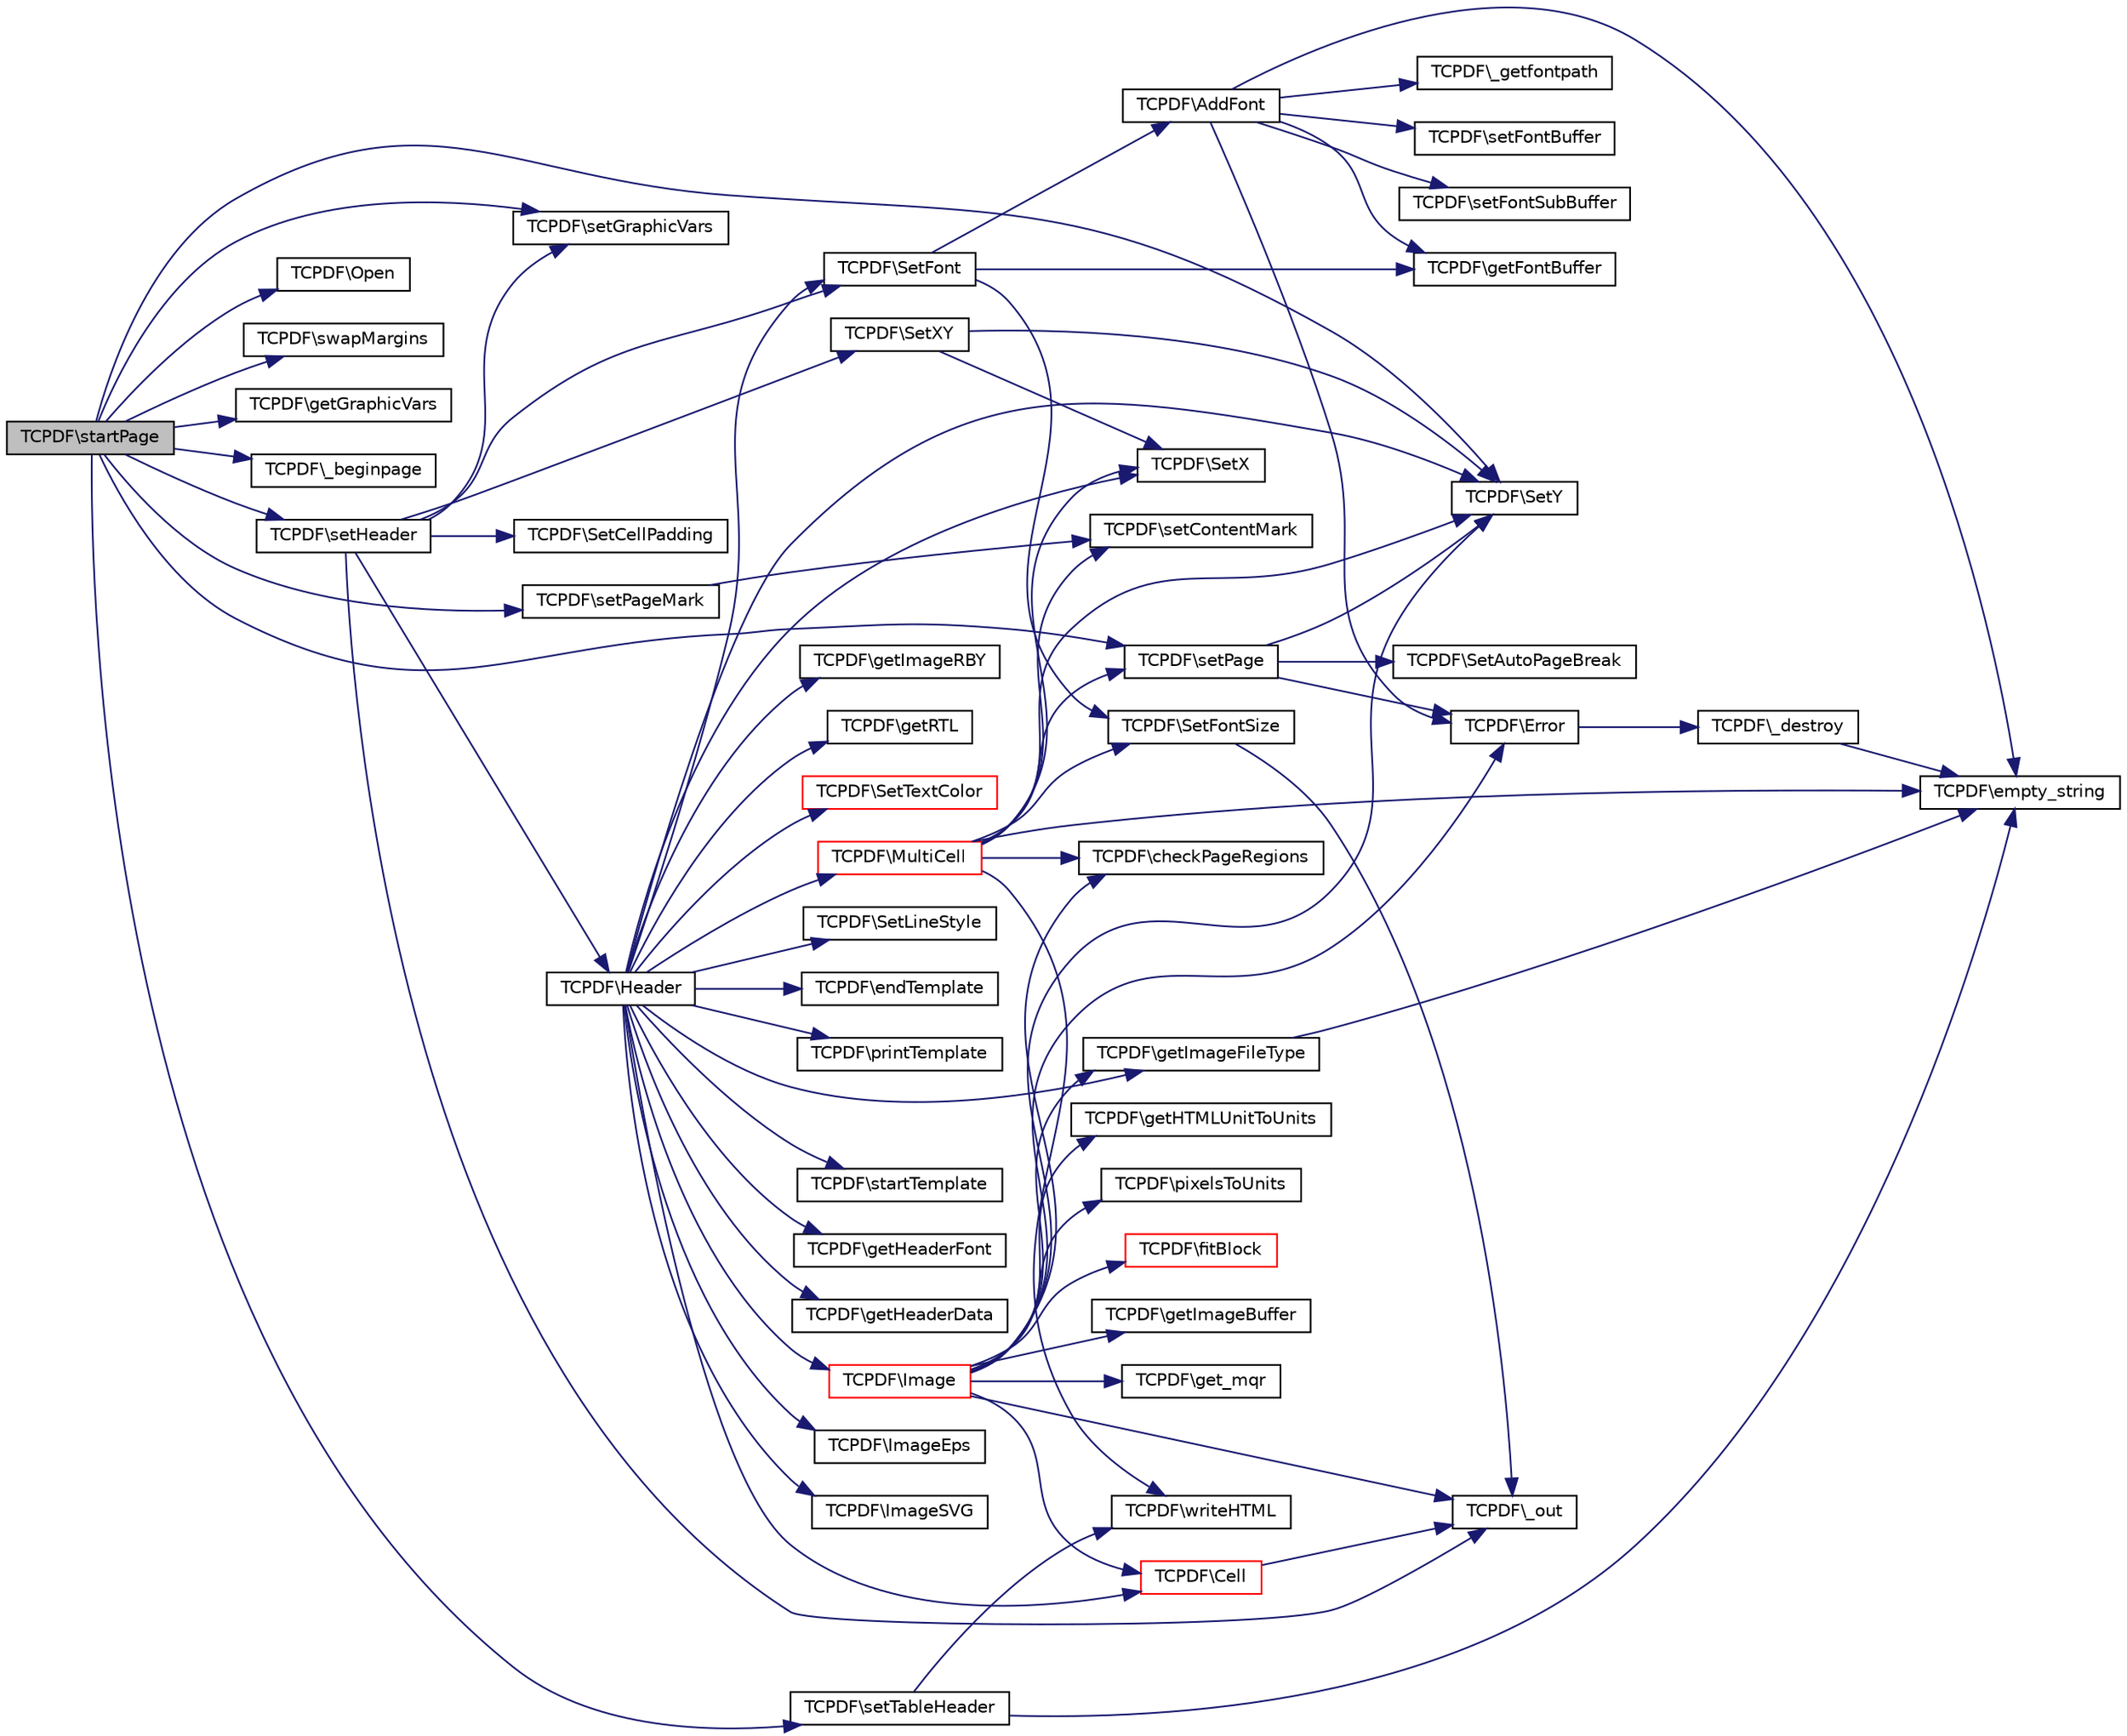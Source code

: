 digraph G
{
  edge [fontname="Helvetica",fontsize="10",labelfontname="Helvetica",labelfontsize="10"];
  node [fontname="Helvetica",fontsize="10",shape=record];
  rankdir="LR";
  Node1 [label="TCPDF\\startPage",height=0.2,width=0.4,color="black", fillcolor="grey75", style="filled" fontcolor="black"];
  Node1 -> Node2 [color="midnightblue",fontsize="10",style="solid",fontname="Helvetica"];
  Node2 [label="TCPDF\\setPage",height=0.2,width=0.4,color="black", fillcolor="white", style="filled",URL="$classTCPDF.html#a99075a970e4fec86e1b31e8ecc923e00",tooltip="Move pointer at the specified document page and update page dimensions."];
  Node2 -> Node3 [color="midnightblue",fontsize="10",style="solid",fontname="Helvetica"];
  Node3 [label="TCPDF\\SetAutoPageBreak",height=0.2,width=0.4,color="black", fillcolor="white", style="filled",URL="$classTCPDF.html#a4430365ea0b9015b4aefedad1ba77ea9",tooltip="Enables or disables the automatic page breaking mode."];
  Node2 -> Node4 [color="midnightblue",fontsize="10",style="solid",fontname="Helvetica"];
  Node4 [label="TCPDF\\SetY",height=0.2,width=0.4,color="black", fillcolor="white", style="filled",URL="$classTCPDF.html#ad3439990de56253b039bca6a09305758",tooltip="Moves the current abscissa back to the left margin and sets the ordinate."];
  Node2 -> Node5 [color="midnightblue",fontsize="10",style="solid",fontname="Helvetica"];
  Node5 [label="TCPDF\\Error",height=0.2,width=0.4,color="black", fillcolor="white", style="filled",URL="$classTCPDF.html#a27ecf2a6c86b4b7976ebfaf5912b0f91",tooltip="This method is automatically called in case of fatal error; it simply outputs the message and halts t..."];
  Node5 -> Node6 [color="midnightblue",fontsize="10",style="solid",fontname="Helvetica"];
  Node6 [label="TCPDF\\_destroy",height=0.2,width=0.4,color="black", fillcolor="white", style="filled",URL="$classTCPDF.html#ae91c72441bff1164a3ab9d237a4e1faa",tooltip="Unset all class variables except the following critical variables: internal_encoding, state, bufferlen, buffer and diskcache."];
  Node6 -> Node7 [color="midnightblue",fontsize="10",style="solid",fontname="Helvetica"];
  Node7 [label="TCPDF\\empty_string",height=0.2,width=0.4,color="black", fillcolor="white", style="filled",URL="$classTCPDF.html#a681e9cc13fa324d8e538a5873f3990c2",tooltip="Determine whether a string is empty."];
  Node1 -> Node4 [color="midnightblue",fontsize="10",style="solid",fontname="Helvetica"];
  Node1 -> Node8 [color="midnightblue",fontsize="10",style="solid",fontname="Helvetica"];
  Node8 [label="TCPDF\\Open",height=0.2,width=0.4,color="black", fillcolor="white", style="filled",URL="$classTCPDF.html#a58f93b800daf9a608c3c1ad90a69e46e",tooltip="This method begins the generation of the PDF document."];
  Node1 -> Node9 [color="midnightblue",fontsize="10",style="solid",fontname="Helvetica"];
  Node9 [label="TCPDF\\swapMargins",height=0.2,width=0.4,color="black", fillcolor="white", style="filled",URL="$classTCPDF.html#aae16fb109eb4f3aaa9ba860cfb1cf1f2",tooltip="Swap the left and right margins."];
  Node1 -> Node10 [color="midnightblue",fontsize="10",style="solid",fontname="Helvetica"];
  Node10 [label="TCPDF\\getGraphicVars",height=0.2,width=0.4,color="black", fillcolor="white", style="filled",URL="$classTCPDF.html#a24d3c102468b6ab9d2f4859a8b01863a",tooltip="Returns current graphic variables as array."];
  Node1 -> Node11 [color="midnightblue",fontsize="10",style="solid",fontname="Helvetica"];
  Node11 [label="TCPDF\\_beginpage",height=0.2,width=0.4,color="black", fillcolor="white", style="filled",URL="$classTCPDF.html#aeba2b911ed732e58cb99c0b9b29ed05f",tooltip="Initialize a new page."];
  Node1 -> Node12 [color="midnightblue",fontsize="10",style="solid",fontname="Helvetica"];
  Node12 [label="TCPDF\\setGraphicVars",height=0.2,width=0.4,color="black", fillcolor="white", style="filled",URL="$classTCPDF.html#a072053646725b19770a795050b3b6221",tooltip="Set graphic variables."];
  Node1 -> Node13 [color="midnightblue",fontsize="10",style="solid",fontname="Helvetica"];
  Node13 [label="TCPDF\\setPageMark",height=0.2,width=0.4,color="black", fillcolor="white", style="filled",URL="$classTCPDF.html#a15d65cdde4d6d9df6d1c7fdb985c0e22",tooltip="Set start-writing mark on current page stream used to put borders and fills."];
  Node13 -> Node14 [color="midnightblue",fontsize="10",style="solid",fontname="Helvetica"];
  Node14 [label="TCPDF\\setContentMark",height=0.2,width=0.4,color="black", fillcolor="white", style="filled",URL="$classTCPDF.html#a278cba1881265c0b47036a629a67863f",tooltip="Set start-writing mark on selected page."];
  Node1 -> Node15 [color="midnightblue",fontsize="10",style="solid",fontname="Helvetica"];
  Node15 [label="TCPDF\\setHeader",height=0.2,width=0.4,color="black", fillcolor="white", style="filled",URL="$classTCPDF.html#a9e36d6b325764815dd652636ece7eead",tooltip="This method is used to render the page header."];
  Node15 -> Node12 [color="midnightblue",fontsize="10",style="solid",fontname="Helvetica"];
  Node15 -> Node16 [color="midnightblue",fontsize="10",style="solid",fontname="Helvetica"];
  Node16 [label="TCPDF\\_out",height=0.2,width=0.4,color="black", fillcolor="white", style="filled",URL="$classTCPDF.html#ac57877b76c37aef3195ad45731715b9e",tooltip="Output a string to the document."];
  Node15 -> Node17 [color="midnightblue",fontsize="10",style="solid",fontname="Helvetica"];
  Node17 [label="TCPDF\\SetCellPadding",height=0.2,width=0.4,color="black", fillcolor="white", style="filled",URL="$classTCPDF.html#a374b24751bf76e4ca5ba7694f87ec2c1",tooltip="Set the same internal Cell padding for top, right, bottom, left-."];
  Node15 -> Node18 [color="midnightblue",fontsize="10",style="solid",fontname="Helvetica"];
  Node18 [label="TCPDF\\SetXY",height=0.2,width=0.4,color="black", fillcolor="white", style="filled",URL="$classTCPDF.html#a00ec13928f57b17c21040acc881fe482",tooltip="Defines the abscissa and ordinate of the current position."];
  Node18 -> Node4 [color="midnightblue",fontsize="10",style="solid",fontname="Helvetica"];
  Node18 -> Node19 [color="midnightblue",fontsize="10",style="solid",fontname="Helvetica"];
  Node19 [label="TCPDF\\SetX",height=0.2,width=0.4,color="black", fillcolor="white", style="filled",URL="$classTCPDF.html#a8d831d202e6420fe8fa6aeae7d3a2e8e",tooltip="Defines the abscissa of the current position."];
  Node15 -> Node20 [color="midnightblue",fontsize="10",style="solid",fontname="Helvetica"];
  Node20 [label="TCPDF\\SetFont",height=0.2,width=0.4,color="black", fillcolor="white", style="filled",URL="$classTCPDF.html#a5b5d57a2e74820e41c69737b2d4b6c9e",tooltip="Sets the font used to print character strings."];
  Node20 -> Node21 [color="midnightblue",fontsize="10",style="solid",fontname="Helvetica"];
  Node21 [label="TCPDF\\AddFont",height=0.2,width=0.4,color="black", fillcolor="white", style="filled",URL="$classTCPDF.html#a06cba4fc5e83b02bb37a947e56196776",tooltip="Imports a TrueType, Type1, core, or CID0 font and makes it available."];
  Node21 -> Node7 [color="midnightblue",fontsize="10",style="solid",fontname="Helvetica"];
  Node21 -> Node5 [color="midnightblue",fontsize="10",style="solid",fontname="Helvetica"];
  Node21 -> Node22 [color="midnightblue",fontsize="10",style="solid",fontname="Helvetica"];
  Node22 [label="TCPDF\\getFontBuffer",height=0.2,width=0.4,color="black", fillcolor="white", style="filled",URL="$classTCPDF.html#ac63fff093a17846764bbcc09af7c8640",tooltip="Get font buffer content."];
  Node21 -> Node23 [color="midnightblue",fontsize="10",style="solid",fontname="Helvetica"];
  Node23 [label="TCPDF\\_getfontpath",height=0.2,width=0.4,color="black", fillcolor="white", style="filled",URL="$classTCPDF.html#a859c9ff83c417b518afa83c0da7a62b1",tooltip="Return fonts path."];
  Node21 -> Node24 [color="midnightblue",fontsize="10",style="solid",fontname="Helvetica"];
  Node24 [label="TCPDF\\setFontBuffer",height=0.2,width=0.4,color="black", fillcolor="white", style="filled",URL="$classTCPDF.html#aa9eb763490acb3dfdf3f0cf445e83ca6",tooltip="Set font buffer content."];
  Node21 -> Node25 [color="midnightblue",fontsize="10",style="solid",fontname="Helvetica"];
  Node25 [label="TCPDF\\setFontSubBuffer",height=0.2,width=0.4,color="black", fillcolor="white", style="filled",URL="$classTCPDF.html#ac6009bf1f27a31ee208d9687cb4b91eb",tooltip="Set font buffer content."];
  Node20 -> Node22 [color="midnightblue",fontsize="10",style="solid",fontname="Helvetica"];
  Node20 -> Node26 [color="midnightblue",fontsize="10",style="solid",fontname="Helvetica"];
  Node26 [label="TCPDF\\SetFontSize",height=0.2,width=0.4,color="black", fillcolor="white", style="filled",URL="$classTCPDF.html#a6df400b01d3ec1579e1e925b98c31d5f",tooltip="Defines the size of the current font."];
  Node26 -> Node16 [color="midnightblue",fontsize="10",style="solid",fontname="Helvetica"];
  Node15 -> Node27 [color="midnightblue",fontsize="10",style="solid",fontname="Helvetica"];
  Node27 [label="TCPDF\\Header",height=0.2,width=0.4,color="black", fillcolor="white", style="filled",URL="$classTCPDF.html#a553f8a9bbb5301f983ebfd64544cb7a8",tooltip="This method is used to render the page header."];
  Node27 -> Node28 [color="midnightblue",fontsize="10",style="solid",fontname="Helvetica"];
  Node28 [label="TCPDF\\startTemplate",height=0.2,width=0.4,color="black", fillcolor="white", style="filled",URL="$classTCPDF.html#a7eae5df3511dac591b5b76ab5d8b9a68",tooltip="Start a new XObject Template."];
  Node27 -> Node29 [color="midnightblue",fontsize="10",style="solid",fontname="Helvetica"];
  Node29 [label="TCPDF\\getHeaderFont",height=0.2,width=0.4,color="black", fillcolor="white", style="filled",URL="$classTCPDF.html#a2490e635d8ff11d41b6578bab46acba5",tooltip="Get header font."];
  Node27 -> Node30 [color="midnightblue",fontsize="10",style="solid",fontname="Helvetica"];
  Node30 [label="TCPDF\\getHeaderData",height=0.2,width=0.4,color="black", fillcolor="white", style="filled",URL="$classTCPDF.html#a70437676b6ee2c9ff985b38d5789fb90",tooltip="Returns header data:"];
  Node27 -> Node31 [color="midnightblue",fontsize="10",style="solid",fontname="Helvetica"];
  Node31 [label="TCPDF\\getImageFileType",height=0.2,width=0.4,color="black", fillcolor="white", style="filled",URL="$classTCPDF.html#a69d6b919e84ff00a19e750efd29fba18",tooltip="Return the image type given the file name or array returned by getimagesize() function."];
  Node31 -> Node7 [color="midnightblue",fontsize="10",style="solid",fontname="Helvetica"];
  Node27 -> Node32 [color="midnightblue",fontsize="10",style="solid",fontname="Helvetica"];
  Node32 [label="TCPDF\\ImageEps",height=0.2,width=0.4,color="black", fillcolor="white", style="filled",URL="$classTCPDF.html#ace0583441eed657b827420fcfb37a3bd",tooltip="Embed vector-based Adobe Illustrator (AI) or AI-compatible EPS files."];
  Node27 -> Node33 [color="midnightblue",fontsize="10",style="solid",fontname="Helvetica"];
  Node33 [label="TCPDF\\ImageSVG",height=0.2,width=0.4,color="black", fillcolor="white", style="filled",URL="$classTCPDF.html#a56536508fb1b5aede7d2ed27f56c2353",tooltip="Embedd a Scalable Vector Graphics (SVG) image."];
  Node27 -> Node34 [color="midnightblue",fontsize="10",style="solid",fontname="Helvetica"];
  Node34 [label="TCPDF\\Image",height=0.2,width=0.4,color="red", fillcolor="white", style="filled",URL="$classTCPDF.html#a714c2bee7d6b39d4d6d304540c761352",tooltip="Puts an image in the page."];
  Node34 -> Node35 [color="midnightblue",fontsize="10",style="solid",fontname="Helvetica"];
  Node35 [label="TCPDF\\checkPageRegions",height=0.2,width=0.4,color="black", fillcolor="white", style="filled",URL="$classTCPDF.html#a1d99e81697a90efb13a6734001427f40",tooltip="Check page for no-write regions and adapt current coordinates and page margins if necessary..."];
  Node34 -> Node36 [color="midnightblue",fontsize="10",style="solid",fontname="Helvetica"];
  Node36 [label="TCPDF\\getHTMLUnitToUnits",height=0.2,width=0.4,color="black", fillcolor="white", style="filled",URL="$classTCPDF.html#a64e2ec56774d7d3554db999f1910c6b9",tooltip="Convert HTML string containing value and unit of measure to user&#39;s units or points."];
  Node34 -> Node5 [color="midnightblue",fontsize="10",style="solid",fontname="Helvetica"];
  Node34 -> Node37 [color="midnightblue",fontsize="10",style="solid",fontname="Helvetica"];
  Node37 [label="TCPDF\\pixelsToUnits",height=0.2,width=0.4,color="black", fillcolor="white", style="filled",URL="$classTCPDF.html#a9a0a09e2334f92e7a54cf1f550c3f921",tooltip="Converts pixels to User&#39;s Units."];
  Node34 -> Node38 [color="midnightblue",fontsize="10",style="solid",fontname="Helvetica"];
  Node38 [label="TCPDF\\fitBlock",height=0.2,width=0.4,color="red", fillcolor="white", style="filled",URL="$classTCPDF.html#af1db92d221fd87c76d7c607f32266d0a",tooltip="Set the block dimensions accounting for page breaks and page/column fitting."];
  Node34 -> Node39 [color="midnightblue",fontsize="10",style="solid",fontname="Helvetica"];
  Node39 [label="TCPDF\\getImageBuffer",height=0.2,width=0.4,color="black", fillcolor="white", style="filled",URL="$classTCPDF.html#a1a003edf69be144993c85c07a220315c",tooltip="Get image buffer content."];
  Node34 -> Node31 [color="midnightblue",fontsize="10",style="solid",fontname="Helvetica"];
  Node34 -> Node40 [color="midnightblue",fontsize="10",style="solid",fontname="Helvetica"];
  Node40 [label="TCPDF\\get_mqr",height=0.2,width=0.4,color="black", fillcolor="white", style="filled",URL="$classTCPDF.html#a46b50f52e64f63ab8256380aa874a864",tooltip="Gets the current active configuration setting of magic_quotes_runtime (if the get_magic_quotes_runtim..."];
  Node34 -> Node16 [color="midnightblue",fontsize="10",style="solid",fontname="Helvetica"];
  Node34 -> Node41 [color="midnightblue",fontsize="10",style="solid",fontname="Helvetica"];
  Node41 [label="TCPDF\\Cell",height=0.2,width=0.4,color="red", fillcolor="white", style="filled",URL="$classTCPDF.html#a33b265e5eb3e4d1d4fedfe29f8166f31",tooltip="Prints a cell (rectangular area) with optional borders, background color and character string..."];
  Node41 -> Node16 [color="midnightblue",fontsize="10",style="solid",fontname="Helvetica"];
  Node34 -> Node4 [color="midnightblue",fontsize="10",style="solid",fontname="Helvetica"];
  Node27 -> Node42 [color="midnightblue",fontsize="10",style="solid",fontname="Helvetica"];
  Node42 [label="TCPDF\\getImageRBY",height=0.2,width=0.4,color="black", fillcolor="white", style="filled",URL="$classTCPDF.html#a0368d51e3742f13e5972b2e2f7d6fd28",tooltip="Return the right-bottom (or left-bottom for RTL) corner Y coordinate of last inserted image..."];
  Node27 -> Node43 [color="midnightblue",fontsize="10",style="solid",fontname="Helvetica"];
  Node43 [label="TCPDF\\getRTL",height=0.2,width=0.4,color="black", fillcolor="white", style="filled",URL="$classTCPDF.html#af01238bb928c4e3de6ed6aaa855fd788",tooltip="Return the RTL status."];
  Node27 -> Node44 [color="midnightblue",fontsize="10",style="solid",fontname="Helvetica"];
  Node44 [label="TCPDF\\SetTextColor",height=0.2,width=0.4,color="red", fillcolor="white", style="filled",URL="$classTCPDF.html#ab1c0ea925d0e76abd0298ebab4f75140",tooltip="Defines the color used for text."];
  Node27 -> Node20 [color="midnightblue",fontsize="10",style="solid",fontname="Helvetica"];
  Node27 -> Node19 [color="midnightblue",fontsize="10",style="solid",fontname="Helvetica"];
  Node27 -> Node41 [color="midnightblue",fontsize="10",style="solid",fontname="Helvetica"];
  Node27 -> Node45 [color="midnightblue",fontsize="10",style="solid",fontname="Helvetica"];
  Node45 [label="TCPDF\\MultiCell",height=0.2,width=0.4,color="red", fillcolor="white", style="filled",URL="$classTCPDF.html#aa81d4b585de305c054760ec983ed3ece",tooltip="This method allows printing text with line breaks."];
  Node45 -> Node7 [color="midnightblue",fontsize="10",style="solid",fontname="Helvetica"];
  Node45 -> Node4 [color="midnightblue",fontsize="10",style="solid",fontname="Helvetica"];
  Node45 -> Node19 [color="midnightblue",fontsize="10",style="solid",fontname="Helvetica"];
  Node45 -> Node35 [color="midnightblue",fontsize="10",style="solid",fontname="Helvetica"];
  Node45 -> Node46 [color="midnightblue",fontsize="10",style="solid",fontname="Helvetica"];
  Node46 [label="TCPDF\\writeHTML",height=0.2,width=0.4,color="black", fillcolor="white", style="filled",URL="$classTCPDF.html#ac3fdf25fcd36f1dce04f92187c621407",tooltip="Allows to preserve some HTML formatting (limited support)."];
  Node45 -> Node26 [color="midnightblue",fontsize="10",style="solid",fontname="Helvetica"];
  Node45 -> Node2 [color="midnightblue",fontsize="10",style="solid",fontname="Helvetica"];
  Node45 -> Node14 [color="midnightblue",fontsize="10",style="solid",fontname="Helvetica"];
  Node27 -> Node47 [color="midnightblue",fontsize="10",style="solid",fontname="Helvetica"];
  Node47 [label="TCPDF\\SetLineStyle",height=0.2,width=0.4,color="black", fillcolor="white", style="filled",URL="$classTCPDF.html#a3d9b3717cd9ad8db31642155c832d148",tooltip="Set line style."];
  Node27 -> Node4 [color="midnightblue",fontsize="10",style="solid",fontname="Helvetica"];
  Node27 -> Node48 [color="midnightblue",fontsize="10",style="solid",fontname="Helvetica"];
  Node48 [label="TCPDF\\endTemplate",height=0.2,width=0.4,color="black", fillcolor="white", style="filled",URL="$classTCPDF.html#a0b98de81d99a1a0e983dd0016e30fc75",tooltip="End the current XObject Template started with startTemplate() and restore the previous graphic state..."];
  Node27 -> Node49 [color="midnightblue",fontsize="10",style="solid",fontname="Helvetica"];
  Node49 [label="TCPDF\\printTemplate",height=0.2,width=0.4,color="black", fillcolor="white", style="filled",URL="$classTCPDF.html#a3a58677c9c6a6e9e7702fcb3041b7253",tooltip="Print an XObject Template."];
  Node1 -> Node50 [color="midnightblue",fontsize="10",style="solid",fontname="Helvetica"];
  Node50 [label="TCPDF\\setTableHeader",height=0.2,width=0.4,color="black", fillcolor="white", style="filled",URL="$classTCPDF.html#a52a8502589754eefe8da17efdd40329b",tooltip="This method is used to render the table header on new page (if any)."];
  Node50 -> Node7 [color="midnightblue",fontsize="10",style="solid",fontname="Helvetica"];
  Node50 -> Node46 [color="midnightblue",fontsize="10",style="solid",fontname="Helvetica"];
}
